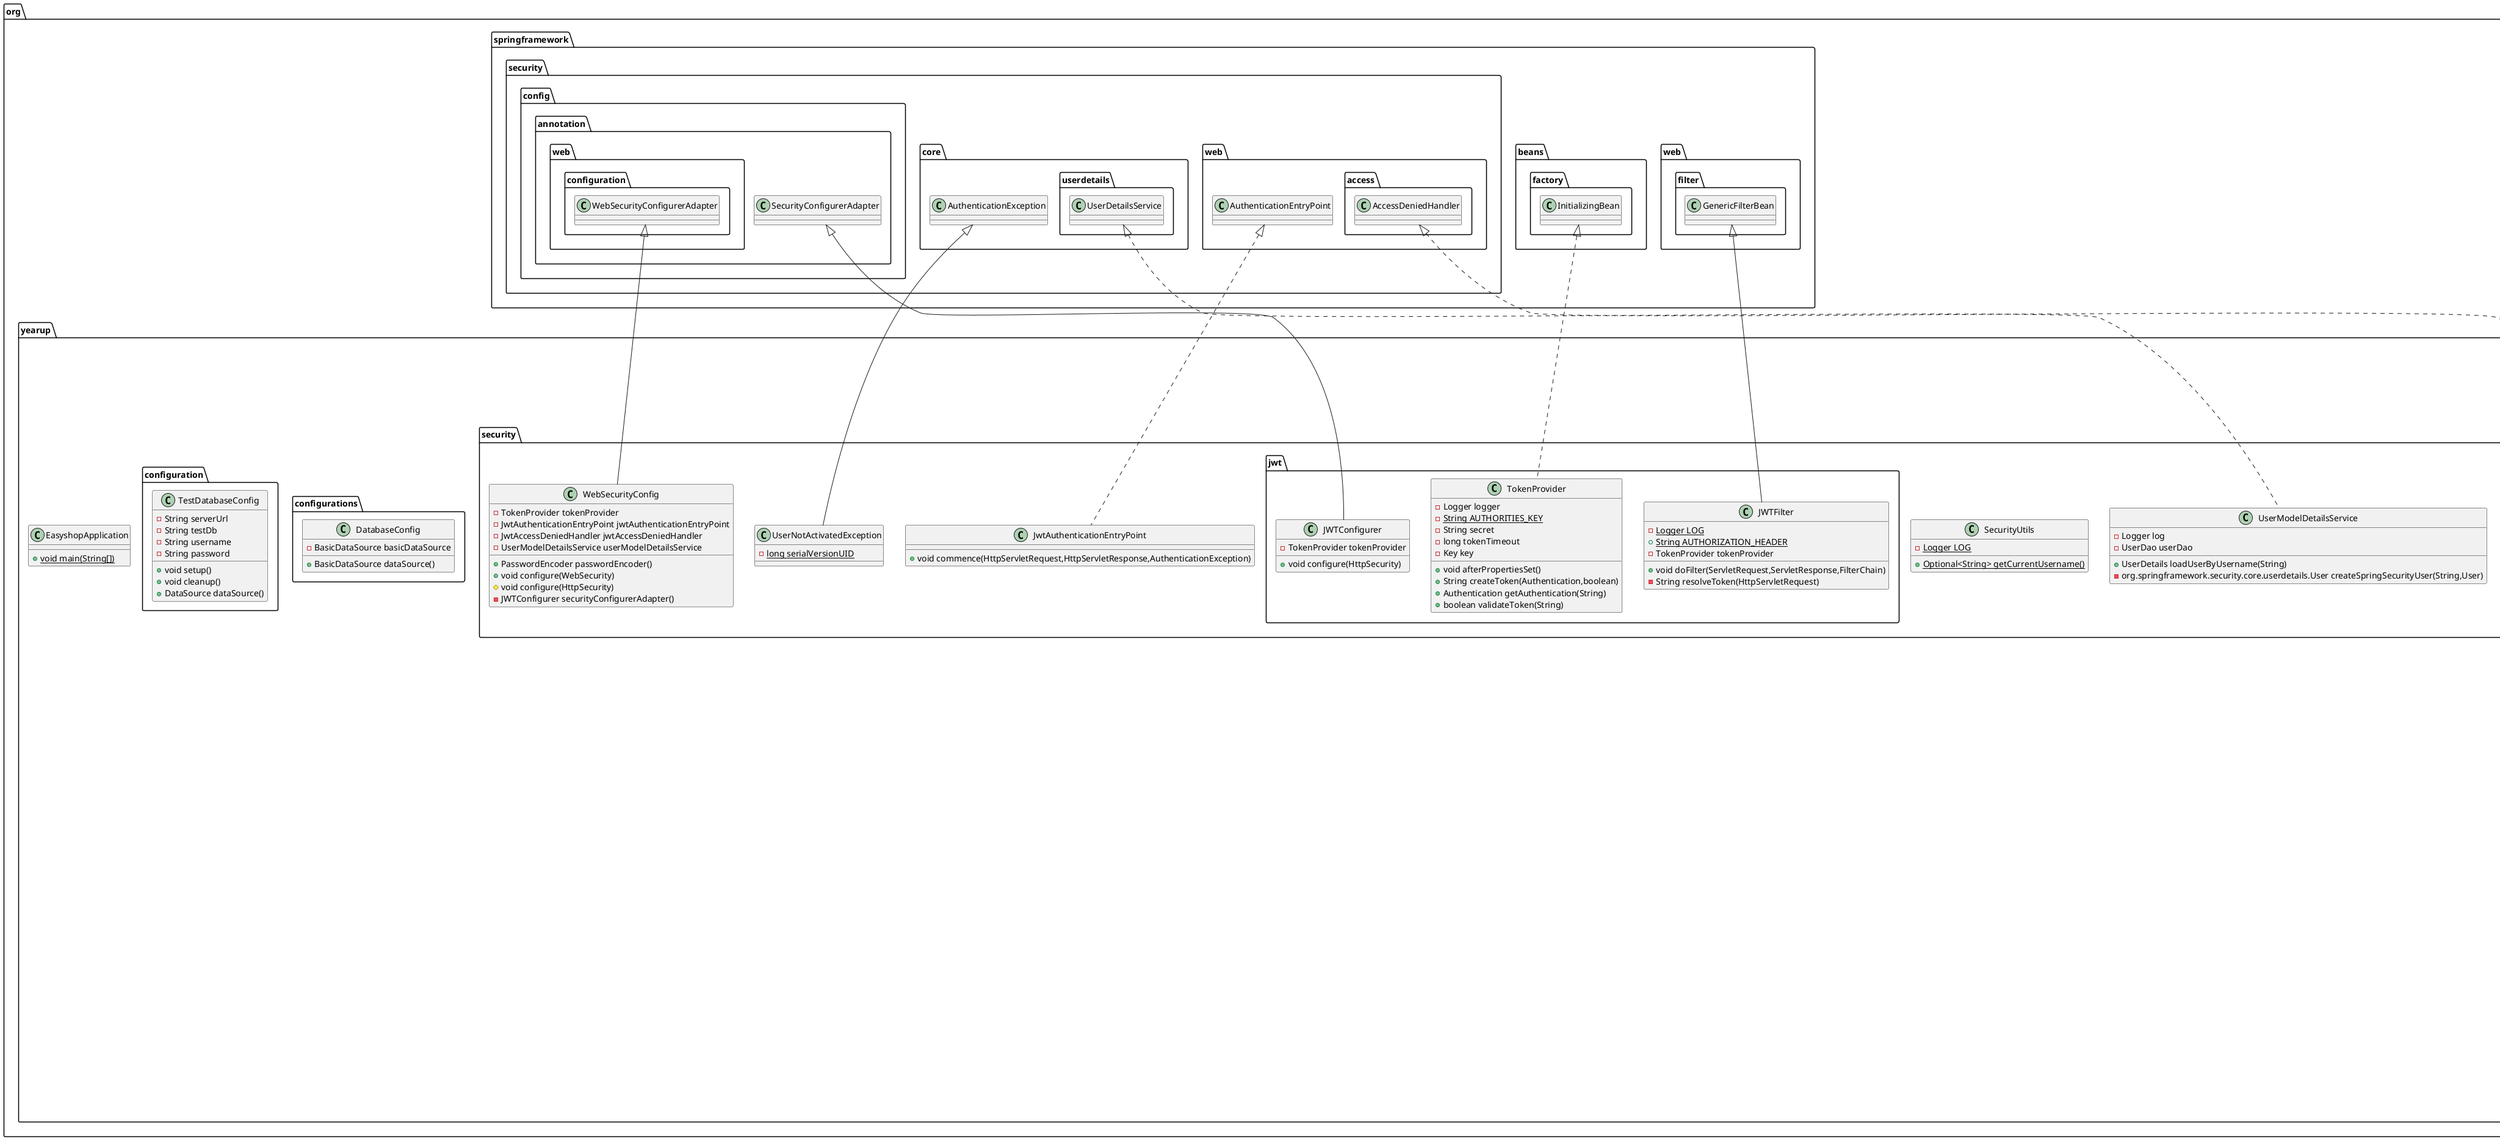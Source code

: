 @startuml
abstract class org.yearup.data.mysql.MySqlDaoBase {
- DataSource dataSource
# Connection getConnection()
}
class org.yearup.models.authentication.LoginDto {
- String username
- String password
+ String getUsername()
+ void setUsername(String)
+ String getPassword()
+ void setPassword(String)
+ String toString()
}
class org.yearup.controllers.CategoriesController {
- CategoryDao categoryDao
- ProductDao productDao
+ List<Category> getAll()
+ Category getById(int)
+ List<Product> getProductsById(int)
+ Category addCategory(Category)
+ void updateCategory(int,Category)
+ void deleteCategory(int)
}
class org.yearup.models.authentication.LoginResponseDto {
- String token
- User user
~ String getToken()
~ void setToken(String)
+ User getUser()
+ void setUser(User)
}
class org.yearup.security.jwt.JWTFilter {
- {static} Logger LOG
+ {static} String AUTHORIZATION_HEADER
- TokenProvider tokenProvider
+ void doFilter(ServletRequest,ServletResponse,FilterChain)
- String resolveToken(HttpServletRequest)
}
class org.yearup.controllers.ShoppingCartController {
- ShoppingCartDao shoppingCartDao
- UserDao userDao
- ProductDao productDao
+ ShoppingCart getCart(Principal)
}
class org.yearup.controllers.AuthenticationController {
- TokenProvider tokenProvider
- AuthenticationManagerBuilder authenticationManagerBuilder
- UserDao userDao
- ProfileDao profileDao
+ ResponseEntity<LoginResponseDto> login(LoginDto)
+ ResponseEntity<User> register(RegisterUserDto)
}
class org.yearup.data.mysql.MySqlUserDao {
+ User create(User)
+ List<User> getAll()
+ User getUserById(int)
+ User getByUserName(String)
+ int getIdByUsername(String)
+ boolean exists(String)
- User mapRow(ResultSet)
}
class org.yearup.security.WebSecurityConfig {
- TokenProvider tokenProvider
- JwtAuthenticationEntryPoint jwtAuthenticationEntryPoint
- JwtAccessDeniedHandler jwtAccessDeniedHandler
- UserModelDetailsService userModelDetailsService
+ PasswordEncoder passwordEncoder()
+ void configure(WebSecurity)
# void configure(HttpSecurity)
- JWTConfigurer securityConfigurerAdapter()
}
class org.yearup.security.SecurityUtils {
- {static} Logger LOG
+ {static} Optional<String> getCurrentUsername()
}
class org.yearup.security.jwt.JWTConfigurer {
- TokenProvider tokenProvider
+ void configure(HttpSecurity)
}
class org.yearup.models.Category {
- int categoryId
- String name
- String description
+ int getCategoryId()
+ void setCategoryId(int)
+ String getName()
+ void setName(String)
+ String getDescription()
+ void setDescription(String)
}
class org.yearup.EasyshopApplication {
+ {static} void main(String[])
}
interface org.yearup.data.CategoryDao {
~ List<Category> getAllCategories()
~ Category getById(int)
~ Category create(Category)
~ void update(int,Category)
~ void delete(int)
}
interface org.yearup.data.ProductDao {
~ List<Product> search(Integer,BigDecimal,BigDecimal,String)
~ List<Product> listByCategoryId(int)
~ Product getById(int)
~ Product create(Product)
~ void update(int,Product)
~ void delete(int)
}
class org.yearup.data.mysql.MySqlProductDaoTest {
- MySqlProductDao dao
+ void setup()
+ void getById_shouldReturn_theCorrectProduct()
}
class org.yearup.security.JwtAuthenticationEntryPoint {
+ void commence(HttpServletRequest,HttpServletResponse,AuthenticationException)
}
class org.yearup.models.authentication.Authority {
- String name
+ String getName()
+ void setName(String)
+ boolean equals(Object)
+ int hashCode()
+ String toString()
}
class org.yearup.security.jwt.TokenProvider {
- Logger logger
- {static} String AUTHORITIES_KEY
- String secret
- long tokenTimeout
- Key key
+ void afterPropertiesSet()
+ String createToken(Authentication,boolean)
+ Authentication getAuthentication(String)
+ boolean validateToken(String)
}
class org.yearup.security.UserNotActivatedException {
- {static} long serialVersionUID
}
class org.yearup.security.UserModelDetailsService {
- Logger log
- UserDao userDao
+ UserDetails loadUserByUsername(String)
- org.springframework.security.core.userdetails.User createSpringSecurityUser(String,User)
}
class org.yearup.models.Profile {
- int userId
- String firstName
- String lastName
- String phone
- String email
- String address
- String city
- String state
- String zip
+ int getUserId()
+ void setUserId(int)
+ String getFirstName()
+ void setFirstName(String)
+ String getLastName()
+ void setLastName(String)
+ String getPhone()
+ void setPhone(String)
+ String getEmail()
+ void setEmail(String)
+ String getAddress()
+ void setAddress(String)
+ String getCity()
+ void setCity(String)
+ String getState()
+ void setState(String)
+ String getZip()
+ void setZip(String)
}
class org.yearup.data.mysql.MySqlProductDao {
+ List<Product> search(Integer,BigDecimal,BigDecimal,String)
+ List<Product> listByCategoryId(int)
+ Product getById(int)
+ Product create(Product)
+ void update(int,Product)
+ void delete(int)
# {static} Product mapRow(ResultSet)
}
class org.yearup.data.mysql.MySqlProfileDao {
+ Profile create(Profile)
}
class org.yearup.models.authentication.RegisterUserDto {
- String username
- String password
- String confirmPassword
- String role
+ String getUsername()
+ void setUsername(String)
+ String getPassword()
+ void setPassword(String)
+ String getConfirmPassword()
+ void setConfirmPassword(String)
+ String getRole()
+ void setRole(String)
}
class org.yearup.models.ShoppingCart {
- Map<Integer,ShoppingCartItem> items
+ Map<Integer,ShoppingCartItem> getItems()
+ void setItems(Map<Integer,ShoppingCartItem>)
+ boolean contains(int)
+ void add(ShoppingCartItem)
+ ShoppingCartItem get(int)
+ BigDecimal getTotal()
}
interface org.yearup.data.ProfileDao {
~ Profile create(Profile)
}
interface org.yearup.data.ShoppingCartDao {
~ ShoppingCart getByUserId(int)
}
class org.yearup.configurations.DatabaseConfig {
- BasicDataSource basicDataSource
+ BasicDataSource dataSource()
}
class org.yearup.models.Product {
- int productId
- String name
- BigDecimal price
- int categoryId
- String description
- String color
- int stock
- boolean isFeatured
- String imageUrl
+ int getProductId()
+ void setProductId(int)
+ String getName()
+ void setName(String)
+ BigDecimal getPrice()
+ void setPrice(BigDecimal)
+ int getCategoryId()
+ void setCategoryId(int)
+ String getDescription()
+ void setDescription(String)
+ String getColor()
+ void setColor(String)
+ int getStock()
+ void setStock(int)
+ boolean isFeatured()
+ void setFeatured(boolean)
+ String getImageUrl()
+ void setImageUrl(String)
}
class org.yearup.configuration.TestDatabaseConfig {
- String serverUrl
- String testDb
- String username
- String password
+ void setup()
+ void cleanup()
+ DataSource dataSource()
}
class org.yearup.data.mysql.MySqlCategoryDao {
+ List<Category> getAllCategories()
+ Category getById(int)
+ Category create(Category)
+ void update(int,Category)
+ void delete(int)
- Category mapRow(ResultSet)
}
interface org.yearup.data.UserDao {
~ List<User> getAll()
~ User getUserById(int)
~ User getByUserName(String)
~ int getIdByUsername(String)
~ User create(User)
~ boolean exists(String)
}
class org.yearup.controllers.ProductsController {
- ProductDao productDao
+ List<Product> search(Integer,BigDecimal,BigDecimal,String)
+ Product getById(int)
+ Product addProduct(Product)
+ void updateProduct(int,Product)
+ void deleteProduct(int)
}
abstract class org.yearup.data.mysql.BaseDaoTestClass {
# DataSource dataSource
+ void rollback()
}
class org.yearup.models.ShoppingCartItem {
- Product product
- int quantity
- BigDecimal discountPercent
+ Product getProduct()
+ void setProduct(Product)
+ int getQuantity()
+ void setQuantity(int)
+ BigDecimal getDiscountPercent()
+ void setDiscountPercent(BigDecimal)
+ int getProductId()
+ BigDecimal getLineTotal()
}
class org.yearup.security.JwtAccessDeniedHandler {
+ void handle(HttpServletRequest,HttpServletResponse,AccessDeniedException)
}
class org.yearup.models.User {
- int id
- String username
- String password
- boolean activated
- Set<Authority> authorities
+ int getId()
+ void setId(int)
+ String getUsername()
+ void setUsername(String)
+ String getPassword()
+ void setPassword(String)
+ boolean isActivated()
+ void setActivated(boolean)
+ Set<Authority> getAuthorities()
+ void setAuthorities(Set<Authority>)
+ void setAuthorities(String)
+ void addRole(String)
+ boolean equals(Object)
+ int hashCode()
+ String toString()
+ String getRole()
}


org.springframework.web.filter.GenericFilterBean <|-- org.yearup.security.jwt.JWTFilter
org.yearup.data.UserDao <|.. org.yearup.data.mysql.MySqlUserDao
org.yearup.data.mysql.MySqlDaoBase <|-- org.yearup.data.mysql.MySqlUserDao
org.springframework.security.config.annotation.web.configuration.WebSecurityConfigurerAdapter <|-- org.yearup.security.WebSecurityConfig
org.springframework.security.config.annotation.SecurityConfigurerAdapter <|-- org.yearup.security.jwt.JWTConfigurer
org.yearup.data.mysql.BaseDaoTestClass <|-- org.yearup.data.mysql.MySqlProductDaoTest
org.springframework.security.web.AuthenticationEntryPoint <|.. org.yearup.security.JwtAuthenticationEntryPoint
org.springframework.beans.factory.InitializingBean <|.. org.yearup.security.jwt.TokenProvider
org.springframework.security.core.AuthenticationException <|-- org.yearup.security.UserNotActivatedException
org.springframework.security.core.userdetails.UserDetailsService <|.. org.yearup.security.UserModelDetailsService
org.yearup.data.ProductDao <|.. org.yearup.data.mysql.MySqlProductDao
org.yearup.data.mysql.MySqlDaoBase <|-- org.yearup.data.mysql.MySqlProductDao
org.yearup.data.ProfileDao <|.. org.yearup.data.mysql.MySqlProfileDao
org.yearup.data.mysql.MySqlDaoBase <|-- org.yearup.data.mysql.MySqlProfileDao
org.yearup.data.CategoryDao <|.. org.yearup.data.mysql.MySqlCategoryDao
org.yearup.data.mysql.MySqlDaoBase <|-- org.yearup.data.mysql.MySqlCategoryDao
org.springframework.security.web.access.AccessDeniedHandler <|.. org.yearup.security.JwtAccessDeniedHandler
@enduml